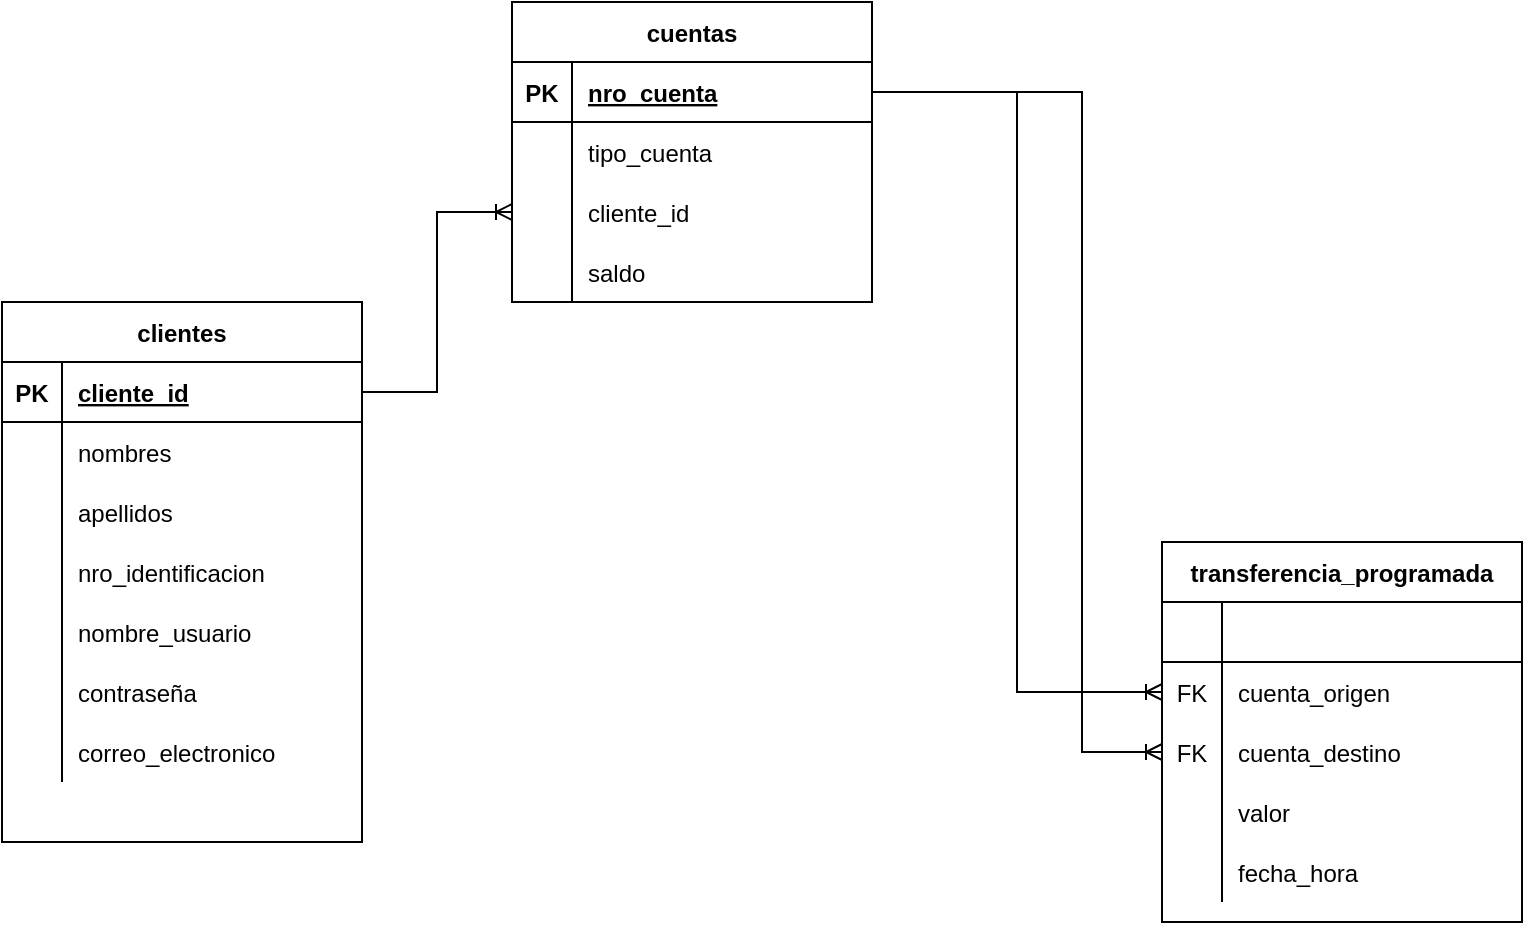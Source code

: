 <mxfile version="14.4.3" type="github">
  <diagram id="R2lEEEUBdFMjLlhIrx00" name="Page-1">
    <mxGraphModel dx="868" dy="450" grid="1" gridSize="10" guides="1" tooltips="1" connect="1" arrows="1" fold="1" page="1" pageScale="1" pageWidth="850" pageHeight="1100" math="0" shadow="0" extFonts="Permanent Marker^https://fonts.googleapis.com/css?family=Permanent+Marker">
      <root>
        <mxCell id="0" />
        <mxCell id="1" parent="0" />
        <mxCell id="7D0EX9m-PIZurI6av7yO-1" value="clientes" style="shape=table;startSize=30;container=1;collapsible=1;childLayout=tableLayout;fixedRows=1;rowLines=0;fontStyle=1;align=center;resizeLast=1;" vertex="1" parent="1">
          <mxGeometry x="80" y="650" width="180" height="270" as="geometry" />
        </mxCell>
        <mxCell id="7D0EX9m-PIZurI6av7yO-2" value="" style="shape=partialRectangle;collapsible=0;dropTarget=0;pointerEvents=0;fillColor=none;top=0;left=0;bottom=1;right=0;points=[[0,0.5],[1,0.5]];portConstraint=eastwest;" vertex="1" parent="7D0EX9m-PIZurI6av7yO-1">
          <mxGeometry y="30" width="180" height="30" as="geometry" />
        </mxCell>
        <mxCell id="7D0EX9m-PIZurI6av7yO-3" value="PK" style="shape=partialRectangle;connectable=0;fillColor=none;top=0;left=0;bottom=0;right=0;fontStyle=1;overflow=hidden;" vertex="1" parent="7D0EX9m-PIZurI6av7yO-2">
          <mxGeometry width="30" height="30" as="geometry" />
        </mxCell>
        <mxCell id="7D0EX9m-PIZurI6av7yO-4" value="cliente_id" style="shape=partialRectangle;connectable=0;fillColor=none;top=0;left=0;bottom=0;right=0;align=left;spacingLeft=6;fontStyle=5;overflow=hidden;" vertex="1" parent="7D0EX9m-PIZurI6av7yO-2">
          <mxGeometry x="30" width="150" height="30" as="geometry" />
        </mxCell>
        <mxCell id="7D0EX9m-PIZurI6av7yO-5" value="" style="shape=partialRectangle;collapsible=0;dropTarget=0;pointerEvents=0;fillColor=none;top=0;left=0;bottom=0;right=0;points=[[0,0.5],[1,0.5]];portConstraint=eastwest;" vertex="1" parent="7D0EX9m-PIZurI6av7yO-1">
          <mxGeometry y="60" width="180" height="30" as="geometry" />
        </mxCell>
        <mxCell id="7D0EX9m-PIZurI6av7yO-6" value="" style="shape=partialRectangle;connectable=0;fillColor=none;top=0;left=0;bottom=0;right=0;editable=1;overflow=hidden;" vertex="1" parent="7D0EX9m-PIZurI6av7yO-5">
          <mxGeometry width="30" height="30" as="geometry" />
        </mxCell>
        <mxCell id="7D0EX9m-PIZurI6av7yO-7" value="nombres" style="shape=partialRectangle;connectable=0;fillColor=none;top=0;left=0;bottom=0;right=0;align=left;spacingLeft=6;overflow=hidden;" vertex="1" parent="7D0EX9m-PIZurI6av7yO-5">
          <mxGeometry x="30" width="150" height="30" as="geometry" />
        </mxCell>
        <mxCell id="7D0EX9m-PIZurI6av7yO-8" value="" style="shape=partialRectangle;collapsible=0;dropTarget=0;pointerEvents=0;fillColor=none;top=0;left=0;bottom=0;right=0;points=[[0,0.5],[1,0.5]];portConstraint=eastwest;" vertex="1" parent="7D0EX9m-PIZurI6av7yO-1">
          <mxGeometry y="90" width="180" height="30" as="geometry" />
        </mxCell>
        <mxCell id="7D0EX9m-PIZurI6av7yO-9" value="" style="shape=partialRectangle;connectable=0;fillColor=none;top=0;left=0;bottom=0;right=0;editable=1;overflow=hidden;" vertex="1" parent="7D0EX9m-PIZurI6av7yO-8">
          <mxGeometry width="30" height="30" as="geometry" />
        </mxCell>
        <mxCell id="7D0EX9m-PIZurI6av7yO-10" value="apellidos" style="shape=partialRectangle;connectable=0;fillColor=none;top=0;left=0;bottom=0;right=0;align=left;spacingLeft=6;overflow=hidden;" vertex="1" parent="7D0EX9m-PIZurI6av7yO-8">
          <mxGeometry x="30" width="150" height="30" as="geometry" />
        </mxCell>
        <mxCell id="7D0EX9m-PIZurI6av7yO-11" value="" style="shape=partialRectangle;collapsible=0;dropTarget=0;pointerEvents=0;fillColor=none;top=0;left=0;bottom=0;right=0;points=[[0,0.5],[1,0.5]];portConstraint=eastwest;" vertex="1" parent="7D0EX9m-PIZurI6av7yO-1">
          <mxGeometry y="120" width="180" height="30" as="geometry" />
        </mxCell>
        <mxCell id="7D0EX9m-PIZurI6av7yO-12" value="" style="shape=partialRectangle;connectable=0;fillColor=none;top=0;left=0;bottom=0;right=0;editable=1;overflow=hidden;" vertex="1" parent="7D0EX9m-PIZurI6av7yO-11">
          <mxGeometry width="30" height="30" as="geometry" />
        </mxCell>
        <mxCell id="7D0EX9m-PIZurI6av7yO-13" value="nro_identificacion" style="shape=partialRectangle;connectable=0;fillColor=none;top=0;left=0;bottom=0;right=0;align=left;spacingLeft=6;overflow=hidden;" vertex="1" parent="7D0EX9m-PIZurI6av7yO-11">
          <mxGeometry x="30" width="150" height="30" as="geometry" />
        </mxCell>
        <mxCell id="7D0EX9m-PIZurI6av7yO-36" value="" style="shape=partialRectangle;collapsible=0;dropTarget=0;pointerEvents=0;fillColor=none;top=0;left=0;bottom=0;right=0;points=[[0,0.5],[1,0.5]];portConstraint=eastwest;" vertex="1" parent="7D0EX9m-PIZurI6av7yO-1">
          <mxGeometry y="150" width="180" height="30" as="geometry" />
        </mxCell>
        <mxCell id="7D0EX9m-PIZurI6av7yO-37" value="" style="shape=partialRectangle;connectable=0;fillColor=none;top=0;left=0;bottom=0;right=0;editable=1;overflow=hidden;" vertex="1" parent="7D0EX9m-PIZurI6av7yO-36">
          <mxGeometry width="30" height="30" as="geometry" />
        </mxCell>
        <mxCell id="7D0EX9m-PIZurI6av7yO-38" value="nombre_usuario" style="shape=partialRectangle;connectable=0;fillColor=none;top=0;left=0;bottom=0;right=0;align=left;spacingLeft=6;overflow=hidden;" vertex="1" parent="7D0EX9m-PIZurI6av7yO-36">
          <mxGeometry x="30" width="150" height="30" as="geometry" />
        </mxCell>
        <mxCell id="7D0EX9m-PIZurI6av7yO-40" value="" style="shape=partialRectangle;collapsible=0;dropTarget=0;pointerEvents=0;fillColor=none;top=0;left=0;bottom=0;right=0;points=[[0,0.5],[1,0.5]];portConstraint=eastwest;" vertex="1" parent="7D0EX9m-PIZurI6av7yO-1">
          <mxGeometry y="180" width="180" height="30" as="geometry" />
        </mxCell>
        <mxCell id="7D0EX9m-PIZurI6av7yO-41" value="" style="shape=partialRectangle;connectable=0;fillColor=none;top=0;left=0;bottom=0;right=0;editable=1;overflow=hidden;" vertex="1" parent="7D0EX9m-PIZurI6av7yO-40">
          <mxGeometry width="30" height="30" as="geometry" />
        </mxCell>
        <mxCell id="7D0EX9m-PIZurI6av7yO-42" value="contraseña" style="shape=partialRectangle;connectable=0;fillColor=none;top=0;left=0;bottom=0;right=0;align=left;spacingLeft=6;overflow=hidden;" vertex="1" parent="7D0EX9m-PIZurI6av7yO-40">
          <mxGeometry x="30" width="150" height="30" as="geometry" />
        </mxCell>
        <mxCell id="7D0EX9m-PIZurI6av7yO-67" value="" style="shape=partialRectangle;collapsible=0;dropTarget=0;pointerEvents=0;fillColor=none;top=0;left=0;bottom=0;right=0;points=[[0,0.5],[1,0.5]];portConstraint=eastwest;" vertex="1" parent="7D0EX9m-PIZurI6av7yO-1">
          <mxGeometry y="210" width="180" height="30" as="geometry" />
        </mxCell>
        <mxCell id="7D0EX9m-PIZurI6av7yO-68" value="" style="shape=partialRectangle;connectable=0;fillColor=none;top=0;left=0;bottom=0;right=0;editable=1;overflow=hidden;" vertex="1" parent="7D0EX9m-PIZurI6av7yO-67">
          <mxGeometry width="30" height="30" as="geometry" />
        </mxCell>
        <mxCell id="7D0EX9m-PIZurI6av7yO-69" value="correo_electronico" style="shape=partialRectangle;connectable=0;fillColor=none;top=0;left=0;bottom=0;right=0;align=left;spacingLeft=6;overflow=hidden;" vertex="1" parent="7D0EX9m-PIZurI6av7yO-67">
          <mxGeometry x="30" width="150" height="30" as="geometry" />
        </mxCell>
        <mxCell id="7D0EX9m-PIZurI6av7yO-14" value="cuentas" style="shape=table;startSize=30;container=1;collapsible=1;childLayout=tableLayout;fixedRows=1;rowLines=0;fontStyle=1;align=center;resizeLast=1;" vertex="1" parent="1">
          <mxGeometry x="335" y="500" width="180" height="150" as="geometry" />
        </mxCell>
        <mxCell id="7D0EX9m-PIZurI6av7yO-15" value="" style="shape=partialRectangle;collapsible=0;dropTarget=0;pointerEvents=0;fillColor=none;top=0;left=0;bottom=1;right=0;points=[[0,0.5],[1,0.5]];portConstraint=eastwest;" vertex="1" parent="7D0EX9m-PIZurI6av7yO-14">
          <mxGeometry y="30" width="180" height="30" as="geometry" />
        </mxCell>
        <mxCell id="7D0EX9m-PIZurI6av7yO-16" value="PK" style="shape=partialRectangle;connectable=0;fillColor=none;top=0;left=0;bottom=0;right=0;fontStyle=1;overflow=hidden;" vertex="1" parent="7D0EX9m-PIZurI6av7yO-15">
          <mxGeometry width="30" height="30" as="geometry" />
        </mxCell>
        <mxCell id="7D0EX9m-PIZurI6av7yO-17" value="nro_cuenta" style="shape=partialRectangle;connectable=0;fillColor=none;top=0;left=0;bottom=0;right=0;align=left;spacingLeft=6;fontStyle=5;overflow=hidden;" vertex="1" parent="7D0EX9m-PIZurI6av7yO-15">
          <mxGeometry x="30" width="150" height="30" as="geometry" />
        </mxCell>
        <mxCell id="7D0EX9m-PIZurI6av7yO-18" value="" style="shape=partialRectangle;collapsible=0;dropTarget=0;pointerEvents=0;fillColor=none;top=0;left=0;bottom=0;right=0;points=[[0,0.5],[1,0.5]];portConstraint=eastwest;" vertex="1" parent="7D0EX9m-PIZurI6av7yO-14">
          <mxGeometry y="60" width="180" height="30" as="geometry" />
        </mxCell>
        <mxCell id="7D0EX9m-PIZurI6av7yO-19" value="" style="shape=partialRectangle;connectable=0;fillColor=none;top=0;left=0;bottom=0;right=0;editable=1;overflow=hidden;" vertex="1" parent="7D0EX9m-PIZurI6av7yO-18">
          <mxGeometry width="30" height="30" as="geometry" />
        </mxCell>
        <mxCell id="7D0EX9m-PIZurI6av7yO-20" value="tipo_cuenta" style="shape=partialRectangle;connectable=0;fillColor=none;top=0;left=0;bottom=0;right=0;align=left;spacingLeft=6;overflow=hidden;" vertex="1" parent="7D0EX9m-PIZurI6av7yO-18">
          <mxGeometry x="30" width="150" height="30" as="geometry" />
        </mxCell>
        <mxCell id="7D0EX9m-PIZurI6av7yO-21" value="" style="shape=partialRectangle;collapsible=0;dropTarget=0;pointerEvents=0;fillColor=none;top=0;left=0;bottom=0;right=0;points=[[0,0.5],[1,0.5]];portConstraint=eastwest;" vertex="1" parent="7D0EX9m-PIZurI6av7yO-14">
          <mxGeometry y="90" width="180" height="30" as="geometry" />
        </mxCell>
        <mxCell id="7D0EX9m-PIZurI6av7yO-22" value="" style="shape=partialRectangle;connectable=0;fillColor=none;top=0;left=0;bottom=0;right=0;editable=1;overflow=hidden;" vertex="1" parent="7D0EX9m-PIZurI6av7yO-21">
          <mxGeometry width="30" height="30" as="geometry" />
        </mxCell>
        <mxCell id="7D0EX9m-PIZurI6av7yO-23" value="cliente_id" style="shape=partialRectangle;connectable=0;fillColor=none;top=0;left=0;bottom=0;right=0;align=left;spacingLeft=6;overflow=hidden;" vertex="1" parent="7D0EX9m-PIZurI6av7yO-21">
          <mxGeometry x="30" width="150" height="30" as="geometry" />
        </mxCell>
        <mxCell id="7D0EX9m-PIZurI6av7yO-24" value="" style="shape=partialRectangle;collapsible=0;dropTarget=0;pointerEvents=0;fillColor=none;top=0;left=0;bottom=0;right=0;points=[[0,0.5],[1,0.5]];portConstraint=eastwest;" vertex="1" parent="7D0EX9m-PIZurI6av7yO-14">
          <mxGeometry y="120" width="180" height="30" as="geometry" />
        </mxCell>
        <mxCell id="7D0EX9m-PIZurI6av7yO-25" value="" style="shape=partialRectangle;connectable=0;fillColor=none;top=0;left=0;bottom=0;right=0;editable=1;overflow=hidden;" vertex="1" parent="7D0EX9m-PIZurI6av7yO-24">
          <mxGeometry width="30" height="30" as="geometry" />
        </mxCell>
        <mxCell id="7D0EX9m-PIZurI6av7yO-26" value="saldo" style="shape=partialRectangle;connectable=0;fillColor=none;top=0;left=0;bottom=0;right=0;align=left;spacingLeft=6;overflow=hidden;" vertex="1" parent="7D0EX9m-PIZurI6av7yO-24">
          <mxGeometry x="30" width="150" height="30" as="geometry" />
        </mxCell>
        <mxCell id="7D0EX9m-PIZurI6av7yO-28" style="edgeStyle=orthogonalEdgeStyle;rounded=0;orthogonalLoop=1;jettySize=auto;html=1;endArrow=ERoneToMany;endFill=0;" edge="1" parent="1" source="7D0EX9m-PIZurI6av7yO-2" target="7D0EX9m-PIZurI6av7yO-21">
          <mxGeometry relative="1" as="geometry" />
        </mxCell>
        <mxCell id="7D0EX9m-PIZurI6av7yO-43" value="transferencia_programada" style="shape=table;startSize=30;container=1;collapsible=1;childLayout=tableLayout;fixedRows=1;rowLines=0;fontStyle=1;align=center;resizeLast=1;" vertex="1" parent="1">
          <mxGeometry x="660" y="770" width="180" height="190" as="geometry" />
        </mxCell>
        <mxCell id="7D0EX9m-PIZurI6av7yO-44" value="" style="shape=partialRectangle;collapsible=0;dropTarget=0;pointerEvents=0;fillColor=none;top=0;left=0;bottom=1;right=0;points=[[0,0.5],[1,0.5]];portConstraint=eastwest;" vertex="1" parent="7D0EX9m-PIZurI6av7yO-43">
          <mxGeometry y="30" width="180" height="30" as="geometry" />
        </mxCell>
        <mxCell id="7D0EX9m-PIZurI6av7yO-45" value="" style="shape=partialRectangle;connectable=0;fillColor=none;top=0;left=0;bottom=0;right=0;fontStyle=1;overflow=hidden;" vertex="1" parent="7D0EX9m-PIZurI6av7yO-44">
          <mxGeometry width="30" height="30" as="geometry" />
        </mxCell>
        <mxCell id="7D0EX9m-PIZurI6av7yO-46" value="" style="shape=partialRectangle;connectable=0;fillColor=none;top=0;left=0;bottom=0;right=0;align=left;spacingLeft=6;fontStyle=5;overflow=hidden;" vertex="1" parent="7D0EX9m-PIZurI6av7yO-44">
          <mxGeometry x="30" width="150" height="30" as="geometry" />
        </mxCell>
        <mxCell id="7D0EX9m-PIZurI6av7yO-57" value="" style="shape=partialRectangle;collapsible=0;dropTarget=0;pointerEvents=0;fillColor=none;top=0;left=0;bottom=0;right=0;points=[[0,0.5],[1,0.5]];portConstraint=eastwest;" vertex="1" parent="7D0EX9m-PIZurI6av7yO-43">
          <mxGeometry y="60" width="180" height="30" as="geometry" />
        </mxCell>
        <mxCell id="7D0EX9m-PIZurI6av7yO-58" value="FK" style="shape=partialRectangle;connectable=0;fillColor=none;top=0;left=0;bottom=0;right=0;fontStyle=0;overflow=hidden;" vertex="1" parent="7D0EX9m-PIZurI6av7yO-57">
          <mxGeometry width="30" height="30" as="geometry" />
        </mxCell>
        <mxCell id="7D0EX9m-PIZurI6av7yO-59" value="cuenta_origen" style="shape=partialRectangle;connectable=0;fillColor=none;top=0;left=0;bottom=0;right=0;align=left;spacingLeft=6;fontStyle=0;overflow=hidden;" vertex="1" parent="7D0EX9m-PIZurI6av7yO-57">
          <mxGeometry x="30" width="150" height="30" as="geometry" />
        </mxCell>
        <mxCell id="7D0EX9m-PIZurI6av7yO-61" value="" style="shape=partialRectangle;collapsible=0;dropTarget=0;pointerEvents=0;fillColor=none;top=0;left=0;bottom=0;right=0;points=[[0,0.5],[1,0.5]];portConstraint=eastwest;" vertex="1" parent="7D0EX9m-PIZurI6av7yO-43">
          <mxGeometry y="90" width="180" height="30" as="geometry" />
        </mxCell>
        <mxCell id="7D0EX9m-PIZurI6av7yO-62" value="FK" style="shape=partialRectangle;connectable=0;fillColor=none;top=0;left=0;bottom=0;right=0;fontStyle=0;overflow=hidden;" vertex="1" parent="7D0EX9m-PIZurI6av7yO-61">
          <mxGeometry width="30" height="30" as="geometry" />
        </mxCell>
        <mxCell id="7D0EX9m-PIZurI6av7yO-63" value="cuenta_destino" style="shape=partialRectangle;connectable=0;fillColor=none;top=0;left=0;bottom=0;right=0;align=left;spacingLeft=6;fontStyle=0;overflow=hidden;" vertex="1" parent="7D0EX9m-PIZurI6av7yO-61">
          <mxGeometry x="30" width="150" height="30" as="geometry" />
        </mxCell>
        <mxCell id="7D0EX9m-PIZurI6av7yO-47" value="" style="shape=partialRectangle;collapsible=0;dropTarget=0;pointerEvents=0;fillColor=none;top=0;left=0;bottom=0;right=0;points=[[0,0.5],[1,0.5]];portConstraint=eastwest;" vertex="1" parent="7D0EX9m-PIZurI6av7yO-43">
          <mxGeometry y="120" width="180" height="30" as="geometry" />
        </mxCell>
        <mxCell id="7D0EX9m-PIZurI6av7yO-48" value="" style="shape=partialRectangle;connectable=0;fillColor=none;top=0;left=0;bottom=0;right=0;editable=1;overflow=hidden;" vertex="1" parent="7D0EX9m-PIZurI6av7yO-47">
          <mxGeometry width="30" height="30" as="geometry" />
        </mxCell>
        <mxCell id="7D0EX9m-PIZurI6av7yO-49" value="valor" style="shape=partialRectangle;connectable=0;fillColor=none;top=0;left=0;bottom=0;right=0;align=left;spacingLeft=6;overflow=hidden;" vertex="1" parent="7D0EX9m-PIZurI6av7yO-47">
          <mxGeometry x="30" width="150" height="30" as="geometry" />
        </mxCell>
        <mxCell id="7D0EX9m-PIZurI6av7yO-50" value="" style="shape=partialRectangle;collapsible=0;dropTarget=0;pointerEvents=0;fillColor=none;top=0;left=0;bottom=0;right=0;points=[[0,0.5],[1,0.5]];portConstraint=eastwest;" vertex="1" parent="7D0EX9m-PIZurI6av7yO-43">
          <mxGeometry y="150" width="180" height="30" as="geometry" />
        </mxCell>
        <mxCell id="7D0EX9m-PIZurI6av7yO-51" value="" style="shape=partialRectangle;connectable=0;fillColor=none;top=0;left=0;bottom=0;right=0;editable=1;overflow=hidden;" vertex="1" parent="7D0EX9m-PIZurI6av7yO-50">
          <mxGeometry width="30" height="30" as="geometry" />
        </mxCell>
        <mxCell id="7D0EX9m-PIZurI6av7yO-52" value="fecha_hora" style="shape=partialRectangle;connectable=0;fillColor=none;top=0;left=0;bottom=0;right=0;align=left;spacingLeft=6;overflow=hidden;" vertex="1" parent="7D0EX9m-PIZurI6av7yO-50">
          <mxGeometry x="30" width="150" height="30" as="geometry" />
        </mxCell>
        <mxCell id="7D0EX9m-PIZurI6av7yO-64" style="edgeStyle=orthogonalEdgeStyle;rounded=0;orthogonalLoop=1;jettySize=auto;html=1;endArrow=ERoneToMany;endFill=0;" edge="1" parent="1" source="7D0EX9m-PIZurI6av7yO-15" target="7D0EX9m-PIZurI6av7yO-57">
          <mxGeometry relative="1" as="geometry" />
        </mxCell>
        <mxCell id="7D0EX9m-PIZurI6av7yO-65" style="edgeStyle=orthogonalEdgeStyle;rounded=0;orthogonalLoop=1;jettySize=auto;html=1;endArrow=ERoneToMany;endFill=0;" edge="1" parent="1" source="7D0EX9m-PIZurI6av7yO-15" target="7D0EX9m-PIZurI6av7yO-61">
          <mxGeometry relative="1" as="geometry">
            <Array as="points">
              <mxPoint x="620" y="545" />
              <mxPoint x="620" y="875" />
            </Array>
          </mxGeometry>
        </mxCell>
      </root>
    </mxGraphModel>
  </diagram>
</mxfile>
